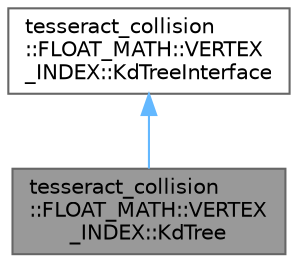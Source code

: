 digraph "tesseract_collision::FLOAT_MATH::VERTEX_INDEX::KdTree"
{
 // LATEX_PDF_SIZE
  bgcolor="transparent";
  edge [fontname=Helvetica,fontsize=10,labelfontname=Helvetica,labelfontsize=10];
  node [fontname=Helvetica,fontsize=10,shape=box,height=0.2,width=0.4];
  Node1 [label="tesseract_collision\l::FLOAT_MATH::VERTEX\l_INDEX::KdTree",height=0.2,width=0.4,color="gray40", fillcolor="grey60", style="filled", fontcolor="black",tooltip=" "];
  Node2 -> Node1 [dir="back",color="steelblue1",style="solid"];
  Node2 [label="tesseract_collision\l::FLOAT_MATH::VERTEX\l_INDEX::KdTreeInterface",height=0.2,width=0.4,color="gray40", fillcolor="white", style="filled",URL="$d3/d08/classtesseract__collision_1_1FLOAT__MATH_1_1VERTEX__INDEX_1_1KdTreeInterface.html",tooltip=" "];
}
